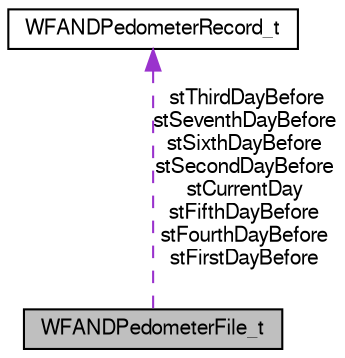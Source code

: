 digraph "WFANDPedometerFile_t"
{
  edge [fontname="FreeSans",fontsize="10",labelfontname="FreeSans",labelfontsize="10"];
  node [fontname="FreeSans",fontsize="10",shape=record];
  Node1 [label="WFANDPedometerFile_t",height=0.2,width=0.4,color="black", fillcolor="grey75", style="filled", fontcolor="black"];
  Node2 -> Node1 [dir="back",color="darkorchid3",fontsize="10",style="dashed",label=" stThirdDayBefore\nstSeventhDayBefore\nstSixthDayBefore\nstSecondDayBefore\nstCurrentDay\nstFifthDayBefore\nstFourthDayBefore\nstFirstDayBefore" ,fontname="FreeSans"];
  Node2 [label="WFANDPedometerRecord_t",height=0.2,width=0.4,color="black", fillcolor="white", style="filled",URL="$struct_w_f_a_n_d_pedometer_record__t.html",tooltip="Describes an individual record from the A&D Pedometer. "];
}
